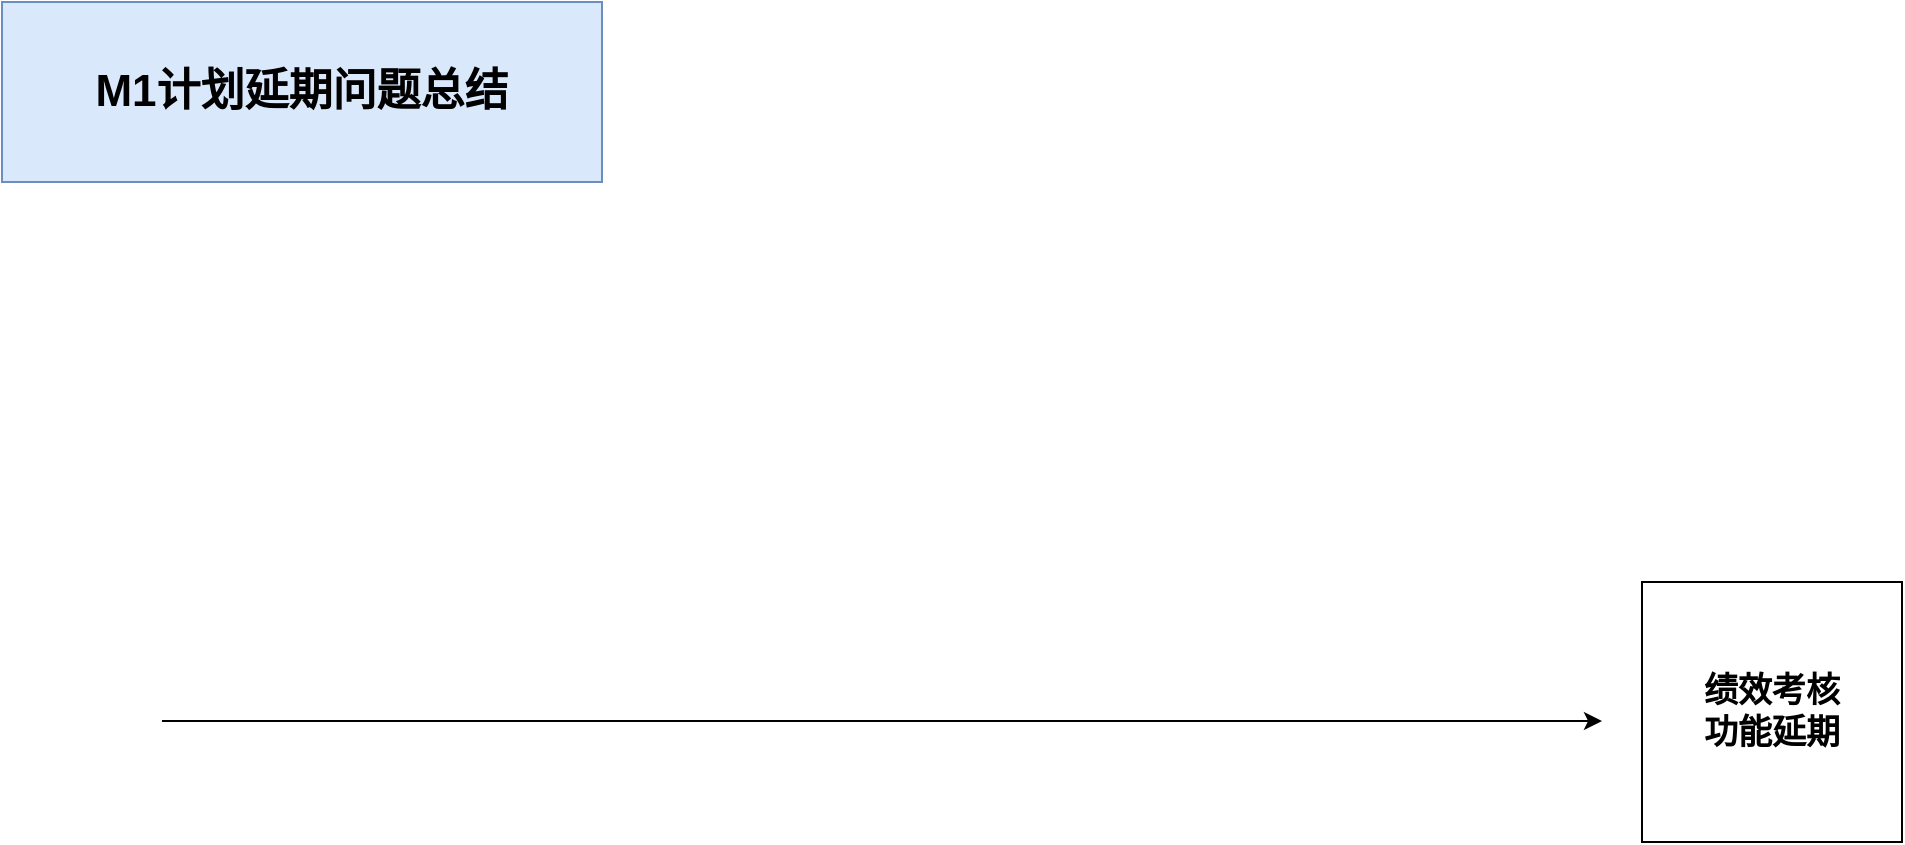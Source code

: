 <mxfile version="16.5.3" type="github">
  <diagram id="QHtwgJzUFFGJsDkYa1ve" name="第 1 页">
    <mxGraphModel dx="2062" dy="1122" grid="1" gridSize="10" guides="1" tooltips="1" connect="1" arrows="1" fold="1" page="1" pageScale="1" pageWidth="827" pageHeight="1169" math="0" shadow="0">
      <root>
        <mxCell id="0" />
        <mxCell id="1" parent="0" />
        <mxCell id="eNco1QbgEmGTv8bzj9Uy-2" value="" style="endArrow=classic;html=1;rounded=0;" edge="1" parent="1">
          <mxGeometry width="50" height="50" relative="1" as="geometry">
            <mxPoint x="480" y="519.5" as="sourcePoint" />
            <mxPoint x="1200" y="519.5" as="targetPoint" />
          </mxGeometry>
        </mxCell>
        <mxCell id="eNco1QbgEmGTv8bzj9Uy-3" value="绩效考核&lt;br style=&quot;font-size: 17px;&quot;&gt;功能延期" style="whiteSpace=wrap;html=1;aspect=fixed;fontStyle=1;fontSize=17;" vertex="1" parent="1">
          <mxGeometry x="1220" y="450" width="130" height="130" as="geometry" />
        </mxCell>
        <mxCell id="eNco1QbgEmGTv8bzj9Uy-5" value="M1计划延期问题总结" style="rounded=0;whiteSpace=wrap;html=1;fontStyle=1;fontSize=22;labelBackgroundColor=none;fillColor=#dae8fc;strokeColor=#6c8ebf;" vertex="1" parent="1">
          <mxGeometry x="400" y="160" width="300" height="90" as="geometry" />
        </mxCell>
      </root>
    </mxGraphModel>
  </diagram>
</mxfile>
